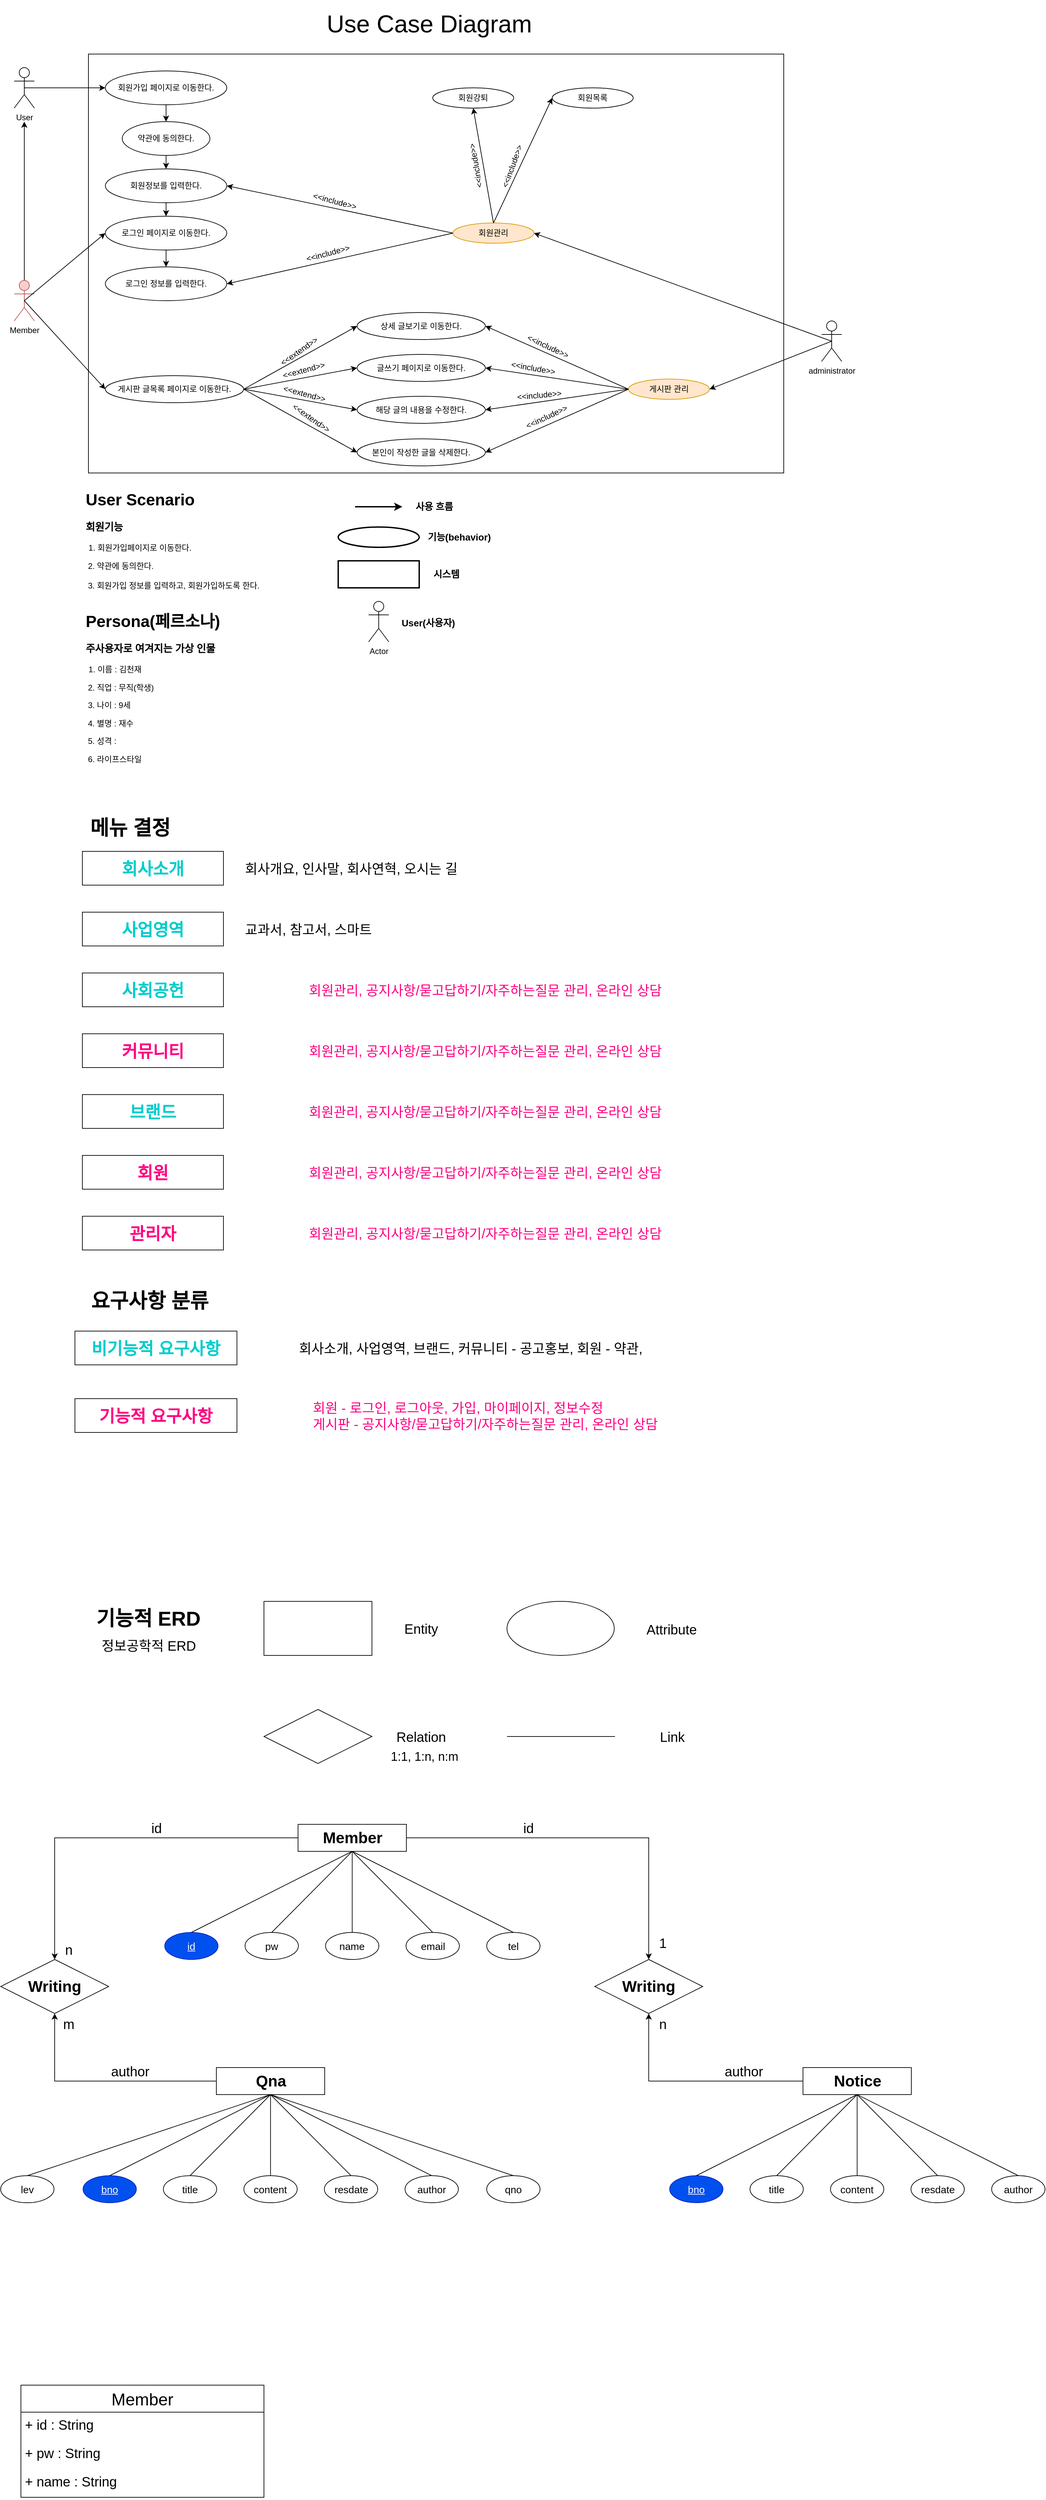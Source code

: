 <mxfile version="21.6.2" type="device">
  <diagram id="C5RBs43oDa-KdzZeNtuy" name="Page-1">
    <mxGraphModel dx="1509" dy="789" grid="1" gridSize="10" guides="1" tooltips="1" connect="1" arrows="1" fold="1" page="1" pageScale="1" pageWidth="827" pageHeight="1169" math="0" shadow="0">
      <root>
        <mxCell id="WIyWlLk6GJQsqaUBKTNV-0" />
        <mxCell id="WIyWlLk6GJQsqaUBKTNV-1" parent="WIyWlLk6GJQsqaUBKTNV-0" />
        <mxCell id="IqPtZOmMmyYl0sdSXfH3-6" value="" style="rounded=0;whiteSpace=wrap;html=1;" vertex="1" parent="WIyWlLk6GJQsqaUBKTNV-1">
          <mxGeometry x="140" y="110" width="1030" height="620" as="geometry" />
        </mxCell>
        <mxCell id="IqPtZOmMmyYl0sdSXfH3-15" style="edgeStyle=orthogonalEdgeStyle;rounded=0;orthogonalLoop=1;jettySize=auto;html=1;exitX=0.5;exitY=0.5;exitDx=0;exitDy=0;exitPerimeter=0;entryX=0;entryY=0.5;entryDx=0;entryDy=0;" edge="1" parent="WIyWlLk6GJQsqaUBKTNV-1" source="IqPtZOmMmyYl0sdSXfH3-3" target="IqPtZOmMmyYl0sdSXfH3-9">
          <mxGeometry relative="1" as="geometry" />
        </mxCell>
        <mxCell id="IqPtZOmMmyYl0sdSXfH3-3" value="User" style="shape=umlActor;verticalLabelPosition=bottom;verticalAlign=top;html=1;outlineConnect=0;" vertex="1" parent="WIyWlLk6GJQsqaUBKTNV-1">
          <mxGeometry x="30" y="130" width="30" height="60" as="geometry" />
        </mxCell>
        <mxCell id="IqPtZOmMmyYl0sdSXfH3-20" style="edgeStyle=orthogonalEdgeStyle;rounded=0;orthogonalLoop=1;jettySize=auto;html=1;exitX=0.5;exitY=1;exitDx=0;exitDy=0;entryX=0.5;entryY=0;entryDx=0;entryDy=0;" edge="1" parent="WIyWlLk6GJQsqaUBKTNV-1" source="IqPtZOmMmyYl0sdSXfH3-8" target="IqPtZOmMmyYl0sdSXfH3-19">
          <mxGeometry relative="1" as="geometry" />
        </mxCell>
        <mxCell id="IqPtZOmMmyYl0sdSXfH3-8" value="회원정보를 입력한다." style="ellipse;whiteSpace=wrap;html=1;" vertex="1" parent="WIyWlLk6GJQsqaUBKTNV-1">
          <mxGeometry x="165" y="280" width="180" height="50" as="geometry" />
        </mxCell>
        <mxCell id="IqPtZOmMmyYl0sdSXfH3-17" style="edgeStyle=orthogonalEdgeStyle;rounded=0;orthogonalLoop=1;jettySize=auto;html=1;exitX=0.5;exitY=1;exitDx=0;exitDy=0;" edge="1" parent="WIyWlLk6GJQsqaUBKTNV-1" source="IqPtZOmMmyYl0sdSXfH3-9" target="IqPtZOmMmyYl0sdSXfH3-10">
          <mxGeometry relative="1" as="geometry" />
        </mxCell>
        <mxCell id="IqPtZOmMmyYl0sdSXfH3-9" value="회원가입 페이지로 이동한다." style="ellipse;whiteSpace=wrap;html=1;" vertex="1" parent="WIyWlLk6GJQsqaUBKTNV-1">
          <mxGeometry x="165" y="135" width="180" height="50" as="geometry" />
        </mxCell>
        <mxCell id="IqPtZOmMmyYl0sdSXfH3-18" style="edgeStyle=orthogonalEdgeStyle;rounded=0;orthogonalLoop=1;jettySize=auto;html=1;exitX=0.5;exitY=1;exitDx=0;exitDy=0;entryX=0.5;entryY=0;entryDx=0;entryDy=0;" edge="1" parent="WIyWlLk6GJQsqaUBKTNV-1" source="IqPtZOmMmyYl0sdSXfH3-10" target="IqPtZOmMmyYl0sdSXfH3-8">
          <mxGeometry relative="1" as="geometry" />
        </mxCell>
        <mxCell id="IqPtZOmMmyYl0sdSXfH3-10" value="약관에 동의한다." style="ellipse;whiteSpace=wrap;html=1;" vertex="1" parent="WIyWlLk6GJQsqaUBKTNV-1">
          <mxGeometry x="190" y="210" width="130" height="50" as="geometry" />
        </mxCell>
        <mxCell id="IqPtZOmMmyYl0sdSXfH3-13" style="edgeStyle=orthogonalEdgeStyle;rounded=0;orthogonalLoop=1;jettySize=auto;html=1;exitX=0.5;exitY=0;exitDx=0;exitDy=0;exitPerimeter=0;" edge="1" parent="WIyWlLk6GJQsqaUBKTNV-1" source="IqPtZOmMmyYl0sdSXfH3-11">
          <mxGeometry relative="1" as="geometry">
            <mxPoint x="45" y="210" as="targetPoint" />
          </mxGeometry>
        </mxCell>
        <mxCell id="IqPtZOmMmyYl0sdSXfH3-11" value="Member" style="shape=umlActor;verticalLabelPosition=bottom;verticalAlign=top;html=1;outlineConnect=0;fillColor=#f8cecc;strokeColor=#b85450;" vertex="1" parent="WIyWlLk6GJQsqaUBKTNV-1">
          <mxGeometry x="30" y="445" width="30" height="60" as="geometry" />
        </mxCell>
        <mxCell id="IqPtZOmMmyYl0sdSXfH3-28" style="edgeStyle=orthogonalEdgeStyle;rounded=0;orthogonalLoop=1;jettySize=auto;html=1;exitX=0.5;exitY=1;exitDx=0;exitDy=0;entryX=0.5;entryY=0;entryDx=0;entryDy=0;" edge="1" parent="WIyWlLk6GJQsqaUBKTNV-1" source="IqPtZOmMmyYl0sdSXfH3-19" target="IqPtZOmMmyYl0sdSXfH3-24">
          <mxGeometry relative="1" as="geometry" />
        </mxCell>
        <mxCell id="IqPtZOmMmyYl0sdSXfH3-19" value="로그인 페이지로 이동한다." style="ellipse;whiteSpace=wrap;html=1;" vertex="1" parent="WIyWlLk6GJQsqaUBKTNV-1">
          <mxGeometry x="165" y="350" width="180" height="50" as="geometry" />
        </mxCell>
        <mxCell id="IqPtZOmMmyYl0sdSXfH3-23" value="" style="endArrow=classic;html=1;rounded=0;exitX=0.5;exitY=0.5;exitDx=0;exitDy=0;exitPerimeter=0;entryX=0;entryY=0.5;entryDx=0;entryDy=0;" edge="1" parent="WIyWlLk6GJQsqaUBKTNV-1" source="IqPtZOmMmyYl0sdSXfH3-11" target="IqPtZOmMmyYl0sdSXfH3-19">
          <mxGeometry width="50" height="50" relative="1" as="geometry">
            <mxPoint x="530" y="450" as="sourcePoint" />
            <mxPoint x="580" y="400" as="targetPoint" />
          </mxGeometry>
        </mxCell>
        <mxCell id="IqPtZOmMmyYl0sdSXfH3-24" value="로그인 정보를 입력한다." style="ellipse;whiteSpace=wrap;html=1;" vertex="1" parent="WIyWlLk6GJQsqaUBKTNV-1">
          <mxGeometry x="165" y="425" width="180" height="50" as="geometry" />
        </mxCell>
        <mxCell id="IqPtZOmMmyYl0sdSXfH3-26" value="&lt;font style=&quot;font-size: 36px;&quot;&gt;Use Case Diagram&lt;/font&gt;" style="text;html=1;strokeColor=none;fillColor=none;align=center;verticalAlign=middle;whiteSpace=wrap;rounded=0;" vertex="1" parent="WIyWlLk6GJQsqaUBKTNV-1">
          <mxGeometry x="415" y="30" width="460" height="70" as="geometry" />
        </mxCell>
        <mxCell id="IqPtZOmMmyYl0sdSXfH3-27" value="게시판 글목록 페이지로 이동한다." style="ellipse;whiteSpace=wrap;html=1;" vertex="1" parent="WIyWlLk6GJQsqaUBKTNV-1">
          <mxGeometry x="165" y="586" width="205" height="40" as="geometry" />
        </mxCell>
        <mxCell id="IqPtZOmMmyYl0sdSXfH3-29" value="" style="endArrow=classic;html=1;rounded=0;entryX=0;entryY=0.5;entryDx=0;entryDy=0;exitX=0.5;exitY=0.5;exitDx=0;exitDy=0;exitPerimeter=0;" edge="1" parent="WIyWlLk6GJQsqaUBKTNV-1" source="IqPtZOmMmyYl0sdSXfH3-11" target="IqPtZOmMmyYl0sdSXfH3-27">
          <mxGeometry width="50" height="50" relative="1" as="geometry">
            <mxPoint x="530" y="410" as="sourcePoint" />
            <mxPoint x="580" y="360" as="targetPoint" />
          </mxGeometry>
        </mxCell>
        <mxCell id="IqPtZOmMmyYl0sdSXfH3-31" value="글쓰기 페이지로 이동한다." style="ellipse;whiteSpace=wrap;html=1;" vertex="1" parent="WIyWlLk6GJQsqaUBKTNV-1">
          <mxGeometry x="538" y="554.5" width="190" height="40" as="geometry" />
        </mxCell>
        <mxCell id="IqPtZOmMmyYl0sdSXfH3-32" value="상세 글보기로 이동한다." style="ellipse;whiteSpace=wrap;html=1;" vertex="1" parent="WIyWlLk6GJQsqaUBKTNV-1">
          <mxGeometry x="538" y="492.5" width="190" height="40" as="geometry" />
        </mxCell>
        <mxCell id="IqPtZOmMmyYl0sdSXfH3-33" value="해당 글의 내용을 수정한다." style="ellipse;whiteSpace=wrap;html=1;" vertex="1" parent="WIyWlLk6GJQsqaUBKTNV-1">
          <mxGeometry x="538" y="616.5" width="190" height="40" as="geometry" />
        </mxCell>
        <mxCell id="IqPtZOmMmyYl0sdSXfH3-34" value="본인이 작성한 글을 삭제한다." style="ellipse;whiteSpace=wrap;html=1;" vertex="1" parent="WIyWlLk6GJQsqaUBKTNV-1">
          <mxGeometry x="538" y="679.5" width="190" height="40" as="geometry" />
        </mxCell>
        <mxCell id="IqPtZOmMmyYl0sdSXfH3-36" value="" style="endArrow=classic;html=1;rounded=0;exitX=1;exitY=0.5;exitDx=0;exitDy=0;entryX=0;entryY=0.5;entryDx=0;entryDy=0;" edge="1" parent="WIyWlLk6GJQsqaUBKTNV-1" source="IqPtZOmMmyYl0sdSXfH3-27" target="IqPtZOmMmyYl0sdSXfH3-32">
          <mxGeometry width="50" height="50" relative="1" as="geometry">
            <mxPoint x="530" y="510" as="sourcePoint" />
            <mxPoint x="580" y="460" as="targetPoint" />
          </mxGeometry>
        </mxCell>
        <mxCell id="IqPtZOmMmyYl0sdSXfH3-37" value="" style="endArrow=classic;html=1;rounded=0;exitX=1;exitY=0.5;exitDx=0;exitDy=0;entryX=0;entryY=0.5;entryDx=0;entryDy=0;" edge="1" parent="WIyWlLk6GJQsqaUBKTNV-1" source="IqPtZOmMmyYl0sdSXfH3-27" target="IqPtZOmMmyYl0sdSXfH3-31">
          <mxGeometry width="50" height="50" relative="1" as="geometry">
            <mxPoint x="530" y="510" as="sourcePoint" />
            <mxPoint x="580" y="460" as="targetPoint" />
          </mxGeometry>
        </mxCell>
        <mxCell id="IqPtZOmMmyYl0sdSXfH3-38" value="" style="endArrow=classic;html=1;rounded=0;exitX=1;exitY=0.5;exitDx=0;exitDy=0;entryX=0;entryY=0.5;entryDx=0;entryDy=0;" edge="1" parent="WIyWlLk6GJQsqaUBKTNV-1" source="IqPtZOmMmyYl0sdSXfH3-27" target="IqPtZOmMmyYl0sdSXfH3-33">
          <mxGeometry width="50" height="50" relative="1" as="geometry">
            <mxPoint x="530" y="510" as="sourcePoint" />
            <mxPoint x="580" y="460" as="targetPoint" />
          </mxGeometry>
        </mxCell>
        <mxCell id="IqPtZOmMmyYl0sdSXfH3-39" value="" style="endArrow=classic;html=1;rounded=0;exitX=1;exitY=0.5;exitDx=0;exitDy=0;entryX=0;entryY=0.5;entryDx=0;entryDy=0;" edge="1" parent="WIyWlLk6GJQsqaUBKTNV-1" source="IqPtZOmMmyYl0sdSXfH3-27" target="IqPtZOmMmyYl0sdSXfH3-34">
          <mxGeometry width="50" height="50" relative="1" as="geometry">
            <mxPoint x="530" y="510" as="sourcePoint" />
            <mxPoint x="580" y="460" as="targetPoint" />
          </mxGeometry>
        </mxCell>
        <mxCell id="IqPtZOmMmyYl0sdSXfH3-40" value="&amp;lt;&amp;lt;extend&amp;gt;&amp;gt;" style="text;html=1;strokeColor=none;fillColor=none;align=center;verticalAlign=middle;whiteSpace=wrap;rounded=0;rotation=-35;" vertex="1" parent="WIyWlLk6GJQsqaUBKTNV-1">
          <mxGeometry x="407" y="534.5" width="90" height="30" as="geometry" />
        </mxCell>
        <mxCell id="IqPtZOmMmyYl0sdSXfH3-42" value="&amp;lt;&amp;lt;extend&amp;gt;&amp;gt;" style="text;html=1;strokeColor=none;fillColor=none;align=center;verticalAlign=middle;whiteSpace=wrap;rounded=0;rotation=-15;" vertex="1" parent="WIyWlLk6GJQsqaUBKTNV-1">
          <mxGeometry x="414" y="562.5" width="90" height="30" as="geometry" />
        </mxCell>
        <mxCell id="IqPtZOmMmyYl0sdSXfH3-43" value="&amp;lt;&amp;lt;extend&amp;gt;&amp;gt;" style="text;html=1;strokeColor=none;fillColor=none;align=center;verticalAlign=middle;whiteSpace=wrap;rounded=0;rotation=15;" vertex="1" parent="WIyWlLk6GJQsqaUBKTNV-1">
          <mxGeometry x="415" y="598" width="90" height="30" as="geometry" />
        </mxCell>
        <mxCell id="IqPtZOmMmyYl0sdSXfH3-44" value="&amp;lt;&amp;lt;extend&amp;gt;&amp;gt;" style="text;html=1;strokeColor=none;fillColor=none;align=center;verticalAlign=middle;whiteSpace=wrap;rounded=0;rotation=35;" vertex="1" parent="WIyWlLk6GJQsqaUBKTNV-1">
          <mxGeometry x="425" y="634" width="90" height="30" as="geometry" />
        </mxCell>
        <mxCell id="IqPtZOmMmyYl0sdSXfH3-45" value="회원강퇴" style="ellipse;whiteSpace=wrap;html=1;" vertex="1" parent="WIyWlLk6GJQsqaUBKTNV-1">
          <mxGeometry x="650" y="160" width="120" height="30" as="geometry" />
        </mxCell>
        <mxCell id="IqPtZOmMmyYl0sdSXfH3-46" value="회원관리" style="ellipse;whiteSpace=wrap;html=1;fillColor=#ffe6cc;strokeColor=#d79b00;" vertex="1" parent="WIyWlLk6GJQsqaUBKTNV-1">
          <mxGeometry x="680" y="360" width="120" height="30" as="geometry" />
        </mxCell>
        <mxCell id="IqPtZOmMmyYl0sdSXfH3-47" value="회원목록" style="ellipse;whiteSpace=wrap;html=1;" vertex="1" parent="WIyWlLk6GJQsqaUBKTNV-1">
          <mxGeometry x="827" y="160" width="120" height="30" as="geometry" />
        </mxCell>
        <mxCell id="IqPtZOmMmyYl0sdSXfH3-48" value="" style="endArrow=classic;html=1;rounded=0;entryX=1;entryY=0.5;entryDx=0;entryDy=0;exitX=0;exitY=0.5;exitDx=0;exitDy=0;" edge="1" parent="WIyWlLk6GJQsqaUBKTNV-1" source="IqPtZOmMmyYl0sdSXfH3-46" target="IqPtZOmMmyYl0sdSXfH3-24">
          <mxGeometry width="50" height="50" relative="1" as="geometry">
            <mxPoint x="530" y="510" as="sourcePoint" />
            <mxPoint x="580" y="460" as="targetPoint" />
          </mxGeometry>
        </mxCell>
        <mxCell id="IqPtZOmMmyYl0sdSXfH3-49" value="" style="endArrow=classic;html=1;rounded=0;exitX=0;exitY=0.5;exitDx=0;exitDy=0;entryX=1;entryY=0.5;entryDx=0;entryDy=0;" edge="1" parent="WIyWlLk6GJQsqaUBKTNV-1" source="IqPtZOmMmyYl0sdSXfH3-46" target="IqPtZOmMmyYl0sdSXfH3-8">
          <mxGeometry width="50" height="50" relative="1" as="geometry">
            <mxPoint x="530" y="510" as="sourcePoint" />
            <mxPoint x="580" y="460" as="targetPoint" />
          </mxGeometry>
        </mxCell>
        <mxCell id="IqPtZOmMmyYl0sdSXfH3-52" value="" style="endArrow=classic;html=1;rounded=0;entryX=0;entryY=0.5;entryDx=0;entryDy=0;exitX=0.5;exitY=0;exitDx=0;exitDy=0;" edge="1" parent="WIyWlLk6GJQsqaUBKTNV-1" source="IqPtZOmMmyYl0sdSXfH3-46" target="IqPtZOmMmyYl0sdSXfH3-47">
          <mxGeometry width="50" height="50" relative="1" as="geometry">
            <mxPoint x="530" y="510" as="sourcePoint" />
            <mxPoint x="580" y="460" as="targetPoint" />
          </mxGeometry>
        </mxCell>
        <mxCell id="IqPtZOmMmyYl0sdSXfH3-53" value="administrator" style="shape=umlActor;verticalLabelPosition=bottom;verticalAlign=top;html=1;outlineConnect=0;" vertex="1" parent="WIyWlLk6GJQsqaUBKTNV-1">
          <mxGeometry x="1226" y="505" width="30" height="60" as="geometry" />
        </mxCell>
        <mxCell id="IqPtZOmMmyYl0sdSXfH3-56" value="게시판 관리" style="ellipse;whiteSpace=wrap;html=1;fillColor=#ffe6cc;strokeColor=#d79b00;" vertex="1" parent="WIyWlLk6GJQsqaUBKTNV-1">
          <mxGeometry x="940" y="591" width="120" height="30" as="geometry" />
        </mxCell>
        <mxCell id="IqPtZOmMmyYl0sdSXfH3-57" value="" style="endArrow=classic;html=1;rounded=0;entryX=1;entryY=0.5;entryDx=0;entryDy=0;exitX=0;exitY=0.5;exitDx=0;exitDy=0;" edge="1" parent="WIyWlLk6GJQsqaUBKTNV-1" source="IqPtZOmMmyYl0sdSXfH3-56" target="IqPtZOmMmyYl0sdSXfH3-32">
          <mxGeometry width="50" height="50" relative="1" as="geometry">
            <mxPoint x="530" y="510" as="sourcePoint" />
            <mxPoint x="580" y="460" as="targetPoint" />
          </mxGeometry>
        </mxCell>
        <mxCell id="IqPtZOmMmyYl0sdSXfH3-58" value="" style="endArrow=classic;html=1;rounded=0;entryX=1;entryY=0.5;entryDx=0;entryDy=0;exitX=0;exitY=0.5;exitDx=0;exitDy=0;" edge="1" parent="WIyWlLk6GJQsqaUBKTNV-1" source="IqPtZOmMmyYl0sdSXfH3-56" target="IqPtZOmMmyYl0sdSXfH3-31">
          <mxGeometry width="50" height="50" relative="1" as="geometry">
            <mxPoint x="940" y="610" as="sourcePoint" />
            <mxPoint x="580" y="460" as="targetPoint" />
          </mxGeometry>
        </mxCell>
        <mxCell id="IqPtZOmMmyYl0sdSXfH3-59" value="" style="endArrow=classic;html=1;rounded=0;entryX=1;entryY=0.5;entryDx=0;entryDy=0;exitX=0;exitY=0.5;exitDx=0;exitDy=0;" edge="1" parent="WIyWlLk6GJQsqaUBKTNV-1" source="IqPtZOmMmyYl0sdSXfH3-56" target="IqPtZOmMmyYl0sdSXfH3-33">
          <mxGeometry width="50" height="50" relative="1" as="geometry">
            <mxPoint x="530" y="510" as="sourcePoint" />
            <mxPoint x="580" y="460" as="targetPoint" />
          </mxGeometry>
        </mxCell>
        <mxCell id="IqPtZOmMmyYl0sdSXfH3-60" value="" style="endArrow=classic;html=1;rounded=0;entryX=1;entryY=0.5;entryDx=0;entryDy=0;exitX=0;exitY=0.5;exitDx=0;exitDy=0;" edge="1" parent="WIyWlLk6GJQsqaUBKTNV-1" source="IqPtZOmMmyYl0sdSXfH3-56" target="IqPtZOmMmyYl0sdSXfH3-34">
          <mxGeometry width="50" height="50" relative="1" as="geometry">
            <mxPoint x="530" y="510" as="sourcePoint" />
            <mxPoint x="580" y="460" as="targetPoint" />
          </mxGeometry>
        </mxCell>
        <mxCell id="IqPtZOmMmyYl0sdSXfH3-61" value="&amp;lt;&amp;lt;include&amp;gt;&amp;gt;" style="text;html=1;strokeColor=none;fillColor=none;align=center;verticalAlign=middle;whiteSpace=wrap;rounded=0;rotation=25;" vertex="1" parent="WIyWlLk6GJQsqaUBKTNV-1">
          <mxGeometry x="776" y="527.5" width="90" height="30" as="geometry" />
        </mxCell>
        <mxCell id="IqPtZOmMmyYl0sdSXfH3-62" value="&amp;lt;&amp;lt;include&amp;gt;&amp;gt;" style="text;html=1;strokeColor=none;fillColor=none;align=center;verticalAlign=middle;whiteSpace=wrap;rounded=0;rotation=10;" vertex="1" parent="WIyWlLk6GJQsqaUBKTNV-1">
          <mxGeometry x="754" y="560" width="90" height="30" as="geometry" />
        </mxCell>
        <mxCell id="IqPtZOmMmyYl0sdSXfH3-64" value="&amp;lt;&amp;lt;include&amp;gt;&amp;gt;" style="text;html=1;strokeColor=none;fillColor=none;align=center;verticalAlign=middle;whiteSpace=wrap;rounded=0;rotation=-5;" vertex="1" parent="WIyWlLk6GJQsqaUBKTNV-1">
          <mxGeometry x="763" y="600" width="90" height="30" as="geometry" />
        </mxCell>
        <mxCell id="IqPtZOmMmyYl0sdSXfH3-65" value="&amp;lt;&amp;lt;include&amp;gt;&amp;gt;" style="text;html=1;strokeColor=none;fillColor=none;align=center;verticalAlign=middle;whiteSpace=wrap;rounded=0;rotation=-25;" vertex="1" parent="WIyWlLk6GJQsqaUBKTNV-1">
          <mxGeometry x="774" y="632" width="90" height="30" as="geometry" />
        </mxCell>
        <mxCell id="IqPtZOmMmyYl0sdSXfH3-66" value="&amp;lt;&amp;lt;include&amp;gt;&amp;gt;" style="text;html=1;strokeColor=none;fillColor=none;align=center;verticalAlign=middle;whiteSpace=wrap;rounded=0;rotation=15;" vertex="1" parent="WIyWlLk6GJQsqaUBKTNV-1">
          <mxGeometry x="460" y="313" width="90" height="30" as="geometry" />
        </mxCell>
        <mxCell id="IqPtZOmMmyYl0sdSXfH3-69" value="&amp;lt;&amp;lt;include&amp;gt;&amp;gt;" style="text;html=1;strokeColor=none;fillColor=none;align=center;verticalAlign=middle;whiteSpace=wrap;rounded=0;rotation=-15;" vertex="1" parent="WIyWlLk6GJQsqaUBKTNV-1">
          <mxGeometry x="450" y="390" width="90" height="30" as="geometry" />
        </mxCell>
        <mxCell id="IqPtZOmMmyYl0sdSXfH3-70" value="" style="endArrow=classic;html=1;rounded=0;entryX=1;entryY=0.5;entryDx=0;entryDy=0;exitX=0.5;exitY=0.5;exitDx=0;exitDy=0;exitPerimeter=0;" edge="1" parent="WIyWlLk6GJQsqaUBKTNV-1" source="IqPtZOmMmyYl0sdSXfH3-53" target="IqPtZOmMmyYl0sdSXfH3-46">
          <mxGeometry width="50" height="50" relative="1" as="geometry">
            <mxPoint x="530" y="510" as="sourcePoint" />
            <mxPoint x="580" y="460" as="targetPoint" />
          </mxGeometry>
        </mxCell>
        <mxCell id="IqPtZOmMmyYl0sdSXfH3-71" value="" style="endArrow=classic;html=1;rounded=0;entryX=1;entryY=0.5;entryDx=0;entryDy=0;exitX=0.5;exitY=0.5;exitDx=0;exitDy=0;exitPerimeter=0;" edge="1" parent="WIyWlLk6GJQsqaUBKTNV-1" source="IqPtZOmMmyYl0sdSXfH3-53" target="IqPtZOmMmyYl0sdSXfH3-56">
          <mxGeometry width="50" height="50" relative="1" as="geometry">
            <mxPoint x="530" y="510" as="sourcePoint" />
            <mxPoint x="580" y="460" as="targetPoint" />
          </mxGeometry>
        </mxCell>
        <mxCell id="IqPtZOmMmyYl0sdSXfH3-72" value="&amp;lt;&amp;lt;include&amp;gt;&amp;gt;" style="text;html=1;strokeColor=none;fillColor=none;align=center;verticalAlign=middle;whiteSpace=wrap;rounded=0;rotation=-100;" vertex="1" parent="WIyWlLk6GJQsqaUBKTNV-1">
          <mxGeometry x="669" y="260" width="90" height="30" as="geometry" />
        </mxCell>
        <mxCell id="IqPtZOmMmyYl0sdSXfH3-73" value="" style="endArrow=classic;html=1;rounded=0;entryX=0.5;entryY=1;entryDx=0;entryDy=0;exitX=0.5;exitY=0;exitDx=0;exitDy=0;" edge="1" parent="WIyWlLk6GJQsqaUBKTNV-1" source="IqPtZOmMmyYl0sdSXfH3-46" target="IqPtZOmMmyYl0sdSXfH3-45">
          <mxGeometry width="50" height="50" relative="1" as="geometry">
            <mxPoint x="530" y="510" as="sourcePoint" />
            <mxPoint x="580" y="460" as="targetPoint" />
          </mxGeometry>
        </mxCell>
        <mxCell id="IqPtZOmMmyYl0sdSXfH3-74" value="&amp;lt;&amp;lt;include&amp;gt;&amp;gt;" style="text;html=1;strokeColor=none;fillColor=none;align=center;verticalAlign=middle;whiteSpace=wrap;rounded=0;rotation=-70;" vertex="1" parent="WIyWlLk6GJQsqaUBKTNV-1">
          <mxGeometry x="723" y="261" width="90" height="30" as="geometry" />
        </mxCell>
        <mxCell id="IqPtZOmMmyYl0sdSXfH3-75" value="&lt;h1&gt;User Scenario&lt;/h1&gt;&lt;p&gt;&lt;font style=&quot;font-size: 15px;&quot;&gt;&lt;b&gt;회원기능&lt;/b&gt;&lt;/font&gt;&lt;/p&gt;&lt;p style=&quot;&quot;&gt;&lt;span style=&quot;font-size: 15px;&quot;&gt;&amp;nbsp;&lt;/span&gt;&lt;font style=&quot;font-size: 12px;&quot;&gt;1. 회원가입페이지로 이동한다.&lt;/font&gt;&lt;/p&gt;&lt;p style=&quot;&quot;&gt;&lt;font style=&quot;font-size: 12px;&quot;&gt;&amp;nbsp;2. 약관에 동의한다.&lt;/font&gt;&lt;/p&gt;&lt;p style=&quot;&quot;&gt;&lt;font style=&quot;font-size: 12px;&quot;&gt;&amp;nbsp;3. 회원가입 정보를 입력하고, 회원가입하도록 한다.&lt;/font&gt;&lt;span style=&quot;font-size: 15px;&quot;&gt;&amp;nbsp;&lt;/span&gt;&lt;/p&gt;" style="text;html=1;strokeColor=none;fillColor=none;spacing=5;spacingTop=-20;whiteSpace=wrap;overflow=hidden;rounded=0;" vertex="1" parent="WIyWlLk6GJQsqaUBKTNV-1">
          <mxGeometry x="131" y="750" width="370" height="170" as="geometry" />
        </mxCell>
        <mxCell id="IqPtZOmMmyYl0sdSXfH3-77" value="" style="endArrow=classic;html=1;rounded=0;strokeWidth=2;" edge="1" parent="WIyWlLk6GJQsqaUBKTNV-1" target="IqPtZOmMmyYl0sdSXfH3-78">
          <mxGeometry width="50" height="50" relative="1" as="geometry">
            <mxPoint x="535" y="780" as="sourcePoint" />
            <mxPoint x="635" y="780" as="targetPoint" />
          </mxGeometry>
        </mxCell>
        <mxCell id="IqPtZOmMmyYl0sdSXfH3-78" value="&lt;font style=&quot;font-size: 14px;&quot;&gt;&lt;b&gt;사용 흐름&lt;/b&gt;&lt;/font&gt;" style="text;html=1;strokeColor=none;fillColor=none;align=center;verticalAlign=middle;whiteSpace=wrap;rounded=0;" vertex="1" parent="WIyWlLk6GJQsqaUBKTNV-1">
          <mxGeometry x="605" y="765" width="95" height="30" as="geometry" />
        </mxCell>
        <mxCell id="IqPtZOmMmyYl0sdSXfH3-79" value="" style="ellipse;whiteSpace=wrap;html=1;strokeWidth=2;" vertex="1" parent="WIyWlLk6GJQsqaUBKTNV-1">
          <mxGeometry x="510" y="810" width="120" height="30" as="geometry" />
        </mxCell>
        <mxCell id="IqPtZOmMmyYl0sdSXfH3-80" value="&lt;span style=&quot;font-size: 14px;&quot;&gt;&lt;b&gt;기능(behavior)&lt;/b&gt;&lt;/span&gt;" style="text;html=1;strokeColor=none;fillColor=none;align=center;verticalAlign=middle;whiteSpace=wrap;rounded=0;" vertex="1" parent="WIyWlLk6GJQsqaUBKTNV-1">
          <mxGeometry x="619" y="810" width="141" height="30" as="geometry" />
        </mxCell>
        <mxCell id="IqPtZOmMmyYl0sdSXfH3-82" value="" style="rounded=0;whiteSpace=wrap;html=1;strokeWidth=2;" vertex="1" parent="WIyWlLk6GJQsqaUBKTNV-1">
          <mxGeometry x="510" y="860" width="120" height="40" as="geometry" />
        </mxCell>
        <mxCell id="IqPtZOmMmyYl0sdSXfH3-83" value="&lt;span style=&quot;font-size: 14px;&quot;&gt;&lt;b&gt;시스템&lt;/b&gt;&lt;/span&gt;" style="text;html=1;strokeColor=none;fillColor=none;align=center;verticalAlign=middle;whiteSpace=wrap;rounded=0;" vertex="1" parent="WIyWlLk6GJQsqaUBKTNV-1">
          <mxGeometry x="639.5" y="865" width="60.5" height="30" as="geometry" />
        </mxCell>
        <mxCell id="IqPtZOmMmyYl0sdSXfH3-84" value="Actor" style="shape=umlActor;verticalLabelPosition=bottom;verticalAlign=top;html=1;outlineConnect=0;" vertex="1" parent="WIyWlLk6GJQsqaUBKTNV-1">
          <mxGeometry x="555" y="920" width="30" height="60" as="geometry" />
        </mxCell>
        <mxCell id="IqPtZOmMmyYl0sdSXfH3-85" value="&lt;span style=&quot;font-size: 14px;&quot;&gt;&lt;b&gt;User(사용자)&lt;/b&gt;&lt;/span&gt;" style="text;html=1;strokeColor=none;fillColor=none;align=center;verticalAlign=middle;whiteSpace=wrap;rounded=0;" vertex="1" parent="WIyWlLk6GJQsqaUBKTNV-1">
          <mxGeometry x="588.5" y="937" width="108.5" height="30" as="geometry" />
        </mxCell>
        <mxCell id="IqPtZOmMmyYl0sdSXfH3-86" value="&lt;h1&gt;Persona(페르소나)&lt;/h1&gt;&lt;p&gt;&lt;font style=&quot;font-size: 15px;&quot;&gt;&lt;b&gt;주사용자로 여겨지는 가상 인물&lt;/b&gt;&lt;/font&gt;&lt;/p&gt;&lt;p style=&quot;&quot;&gt;&lt;span style=&quot;font-size: 15px;&quot;&gt;&amp;nbsp;&lt;/span&gt;&lt;font style=&quot;font-size: 12px;&quot;&gt;1. 이름 : 김천재&lt;/font&gt;&lt;/p&gt;&lt;p style=&quot;&quot;&gt;&lt;font style=&quot;font-size: 12px;&quot;&gt;&amp;nbsp;2. 직업 : 무직(학생)&lt;/font&gt;&lt;/p&gt;&lt;p style=&quot;&quot;&gt;&lt;font style=&quot;font-size: 12px;&quot;&gt;&lt;font style=&quot;font-size: 12px;&quot;&gt;&amp;nbsp;&lt;/font&gt;&lt;font style=&quot;font-size: 12px;&quot;&gt;&lt;font style=&quot;font-size: 12px;&quot;&gt;3. 나이 : 9세&lt;/font&gt;&amp;nbsp;&lt;/font&gt;&lt;/font&gt;&lt;/p&gt;&lt;p style=&quot;&quot;&gt;&lt;font style=&quot;font-size: 12px;&quot;&gt;&amp;nbsp;4. 별명 : 재수&lt;/font&gt;&lt;/p&gt;&lt;p style=&quot;&quot;&gt;&lt;font style=&quot;font-size: 12px;&quot;&gt;&amp;nbsp;5. 성격 :&amp;nbsp;&lt;/font&gt;&lt;/p&gt;&lt;p style=&quot;&quot;&gt;&amp;nbsp;6. 라이프스타일&lt;/p&gt;" style="text;html=1;strokeColor=none;fillColor=none;spacing=5;spacingTop=-20;whiteSpace=wrap;overflow=hidden;rounded=0;" vertex="1" parent="WIyWlLk6GJQsqaUBKTNV-1">
          <mxGeometry x="131" y="930" width="370" height="260" as="geometry" />
        </mxCell>
        <mxCell id="IqPtZOmMmyYl0sdSXfH3-91" value="&lt;b style=&quot;&quot;&gt;&lt;font style=&quot;font-size: 30px;&quot;&gt;메뉴 결정&lt;/font&gt;&lt;/b&gt;" style="text;html=1;strokeColor=none;fillColor=none;align=center;verticalAlign=middle;whiteSpace=wrap;rounded=0;" vertex="1" parent="WIyWlLk6GJQsqaUBKTNV-1">
          <mxGeometry x="122" y="1230" width="160" height="50" as="geometry" />
        </mxCell>
        <mxCell id="IqPtZOmMmyYl0sdSXfH3-92" value="&lt;font style=&quot;font-size: 25px;&quot; color=&quot;#00cccc&quot;&gt;&lt;b&gt;회사소개&lt;/b&gt;&lt;/font&gt;" style="rounded=0;whiteSpace=wrap;html=1;" vertex="1" parent="WIyWlLk6GJQsqaUBKTNV-1">
          <mxGeometry x="131" y="1290" width="209" height="50" as="geometry" />
        </mxCell>
        <mxCell id="IqPtZOmMmyYl0sdSXfH3-94" value="&lt;font color=&quot;#00cccc&quot;&gt;&lt;span style=&quot;font-size: 25px;&quot;&gt;&lt;b&gt;사업영역&lt;/b&gt;&lt;/span&gt;&lt;/font&gt;" style="rounded=0;whiteSpace=wrap;html=1;" vertex="1" parent="WIyWlLk6GJQsqaUBKTNV-1">
          <mxGeometry x="131" y="1380" width="209" height="50" as="geometry" />
        </mxCell>
        <mxCell id="IqPtZOmMmyYl0sdSXfH3-95" value="&lt;font color=&quot;#00cccc&quot;&gt;&lt;span style=&quot;font-size: 25px;&quot;&gt;&lt;b&gt;사회공헌&lt;/b&gt;&lt;/span&gt;&lt;/font&gt;" style="rounded=0;whiteSpace=wrap;html=1;" vertex="1" parent="WIyWlLk6GJQsqaUBKTNV-1">
          <mxGeometry x="131" y="1470" width="209" height="50" as="geometry" />
        </mxCell>
        <mxCell id="IqPtZOmMmyYl0sdSXfH3-96" value="&lt;span style=&quot;font-size: 25px;&quot;&gt;&lt;b style=&quot;&quot;&gt;&lt;font color=&quot;#ff0080&quot;&gt;커뮤니티&lt;/font&gt;&lt;/b&gt;&lt;/span&gt;" style="rounded=0;whiteSpace=wrap;html=1;" vertex="1" parent="WIyWlLk6GJQsqaUBKTNV-1">
          <mxGeometry x="131" y="1560" width="209" height="50" as="geometry" />
        </mxCell>
        <mxCell id="IqPtZOmMmyYl0sdSXfH3-97" value="&lt;font color=&quot;#00cccc&quot;&gt;&lt;span style=&quot;font-size: 25px;&quot;&gt;&lt;b&gt;브랜드&lt;/b&gt;&lt;/span&gt;&lt;/font&gt;" style="rounded=0;whiteSpace=wrap;html=1;" vertex="1" parent="WIyWlLk6GJQsqaUBKTNV-1">
          <mxGeometry x="131" y="1650" width="209" height="50" as="geometry" />
        </mxCell>
        <mxCell id="IqPtZOmMmyYl0sdSXfH3-99" value="&lt;span style=&quot;font-size: 25px;&quot;&gt;&lt;b style=&quot;&quot;&gt;&lt;font color=&quot;#ff0080&quot;&gt;회원&lt;/font&gt;&lt;/b&gt;&lt;/span&gt;" style="rounded=0;whiteSpace=wrap;html=1;" vertex="1" parent="WIyWlLk6GJQsqaUBKTNV-1">
          <mxGeometry x="131" y="1740" width="209" height="50" as="geometry" />
        </mxCell>
        <mxCell id="IqPtZOmMmyYl0sdSXfH3-100" value="&lt;font color=&quot;#ff0080&quot;&gt;&lt;span style=&quot;font-size: 25px;&quot;&gt;&lt;b&gt;관리자&lt;/b&gt;&lt;/span&gt;&lt;/font&gt;" style="rounded=0;whiteSpace=wrap;html=1;" vertex="1" parent="WIyWlLk6GJQsqaUBKTNV-1">
          <mxGeometry x="131" y="1830" width="209" height="50" as="geometry" />
        </mxCell>
        <mxCell id="IqPtZOmMmyYl0sdSXfH3-101" value="&lt;font style=&quot;font-size: 20px;&quot;&gt;회사개요, 인사말, 회사연혁, 오시는 길&lt;/font&gt;" style="text;html=1;strokeColor=none;fillColor=none;align=left;verticalAlign=middle;whiteSpace=wrap;rounded=0;" vertex="1" parent="WIyWlLk6GJQsqaUBKTNV-1">
          <mxGeometry x="370" y="1290" width="716" height="50" as="geometry" />
        </mxCell>
        <mxCell id="IqPtZOmMmyYl0sdSXfH3-102" value="&lt;font color=&quot;#ff0080&quot; style=&quot;font-size: 20px;&quot;&gt;회원관리, 공지사항/묻고답하기/자주하는질문 관리, 온라인 상담&lt;/font&gt;" style="text;html=1;strokeColor=none;fillColor=none;align=center;verticalAlign=middle;whiteSpace=wrap;rounded=0;" vertex="1" parent="WIyWlLk6GJQsqaUBKTNV-1">
          <mxGeometry x="370" y="1830" width="716" height="50" as="geometry" />
        </mxCell>
        <mxCell id="IqPtZOmMmyYl0sdSXfH3-103" value="&lt;font style=&quot;font-size: 20px;&quot;&gt;교과서, 참고서, 스마트&lt;/font&gt;" style="text;html=1;strokeColor=none;fillColor=none;align=left;verticalAlign=middle;whiteSpace=wrap;rounded=0;" vertex="1" parent="WIyWlLk6GJQsqaUBKTNV-1">
          <mxGeometry x="370" y="1380" width="716" height="50" as="geometry" />
        </mxCell>
        <mxCell id="IqPtZOmMmyYl0sdSXfH3-104" value="&lt;font color=&quot;#ff0080&quot; style=&quot;font-size: 20px;&quot;&gt;회원관리, 공지사항/묻고답하기/자주하는질문 관리, 온라인 상담&lt;/font&gt;" style="text;html=1;strokeColor=none;fillColor=none;align=center;verticalAlign=middle;whiteSpace=wrap;rounded=0;" vertex="1" parent="WIyWlLk6GJQsqaUBKTNV-1">
          <mxGeometry x="370" y="1470" width="716" height="50" as="geometry" />
        </mxCell>
        <mxCell id="IqPtZOmMmyYl0sdSXfH3-105" value="&lt;font color=&quot;#ff0080&quot; style=&quot;font-size: 20px;&quot;&gt;회원관리, 공지사항/묻고답하기/자주하는질문 관리, 온라인 상담&lt;/font&gt;" style="text;html=1;strokeColor=none;fillColor=none;align=center;verticalAlign=middle;whiteSpace=wrap;rounded=0;" vertex="1" parent="WIyWlLk6GJQsqaUBKTNV-1">
          <mxGeometry x="370" y="1560" width="716" height="50" as="geometry" />
        </mxCell>
        <mxCell id="IqPtZOmMmyYl0sdSXfH3-106" value="&lt;font color=&quot;#ff0080&quot; style=&quot;font-size: 20px;&quot;&gt;회원관리, 공지사항/묻고답하기/자주하는질문 관리, 온라인 상담&lt;/font&gt;" style="text;html=1;strokeColor=none;fillColor=none;align=center;verticalAlign=middle;whiteSpace=wrap;rounded=0;" vertex="1" parent="WIyWlLk6GJQsqaUBKTNV-1">
          <mxGeometry x="370" y="1650" width="716" height="50" as="geometry" />
        </mxCell>
        <mxCell id="IqPtZOmMmyYl0sdSXfH3-107" value="&lt;font color=&quot;#ff0080&quot; style=&quot;font-size: 20px;&quot;&gt;회원관리, 공지사항/묻고답하기/자주하는질문 관리, 온라인 상담&lt;/font&gt;" style="text;html=1;strokeColor=none;fillColor=none;align=center;verticalAlign=middle;whiteSpace=wrap;rounded=0;" vertex="1" parent="WIyWlLk6GJQsqaUBKTNV-1">
          <mxGeometry x="370" y="1740" width="716" height="50" as="geometry" />
        </mxCell>
        <mxCell id="IqPtZOmMmyYl0sdSXfH3-108" value="&lt;b style=&quot;&quot;&gt;&lt;font style=&quot;font-size: 30px;&quot;&gt;요구사항 분류&lt;/font&gt;&lt;/b&gt;" style="text;html=1;strokeColor=none;fillColor=none;align=center;verticalAlign=middle;whiteSpace=wrap;rounded=0;" vertex="1" parent="WIyWlLk6GJQsqaUBKTNV-1">
          <mxGeometry x="122" y="1930" width="218" height="50" as="geometry" />
        </mxCell>
        <mxCell id="IqPtZOmMmyYl0sdSXfH3-109" value="&lt;font style=&quot;font-size: 25px;&quot; color=&quot;#00cccc&quot;&gt;&lt;b&gt;비기능적 요구사항&lt;/b&gt;&lt;/font&gt;" style="rounded=0;whiteSpace=wrap;html=1;" vertex="1" parent="WIyWlLk6GJQsqaUBKTNV-1">
          <mxGeometry x="120" y="2000" width="240" height="50" as="geometry" />
        </mxCell>
        <mxCell id="IqPtZOmMmyYl0sdSXfH3-110" value="&lt;font color=&quot;#ff0080&quot;&gt;&lt;span style=&quot;font-size: 25px;&quot;&gt;&lt;b&gt;기능적 요구사항&lt;/b&gt;&lt;/span&gt;&lt;/font&gt;" style="rounded=0;whiteSpace=wrap;html=1;" vertex="1" parent="WIyWlLk6GJQsqaUBKTNV-1">
          <mxGeometry x="120" y="2100" width="240" height="50" as="geometry" />
        </mxCell>
        <mxCell id="IqPtZOmMmyYl0sdSXfH3-111" value="&lt;div style=&quot;text-align: left;&quot;&gt;&lt;span style=&quot;font-size: 20px; color: rgb(255, 0, 128); background-color: initial;&quot;&gt;회원 - 로그인, 로그아웃, 가입, 마이페이지, 정보수정&lt;/span&gt;&lt;/div&gt;&lt;font color=&quot;#ff0080&quot; style=&quot;font-size: 20px;&quot;&gt;&lt;div style=&quot;text-align: left;&quot;&gt;&lt;span style=&quot;background-color: initial;&quot;&gt;게시판 - 공지사항/묻고답하기/자주하는질문 관리, 온라인 상담&lt;/span&gt;&lt;/div&gt;&lt;/font&gt;" style="text;html=1;strokeColor=none;fillColor=none;align=center;verticalAlign=middle;whiteSpace=wrap;rounded=0;" vertex="1" parent="WIyWlLk6GJQsqaUBKTNV-1">
          <mxGeometry x="370" y="2100" width="716" height="50" as="geometry" />
        </mxCell>
        <mxCell id="IqPtZOmMmyYl0sdSXfH3-112" value="&lt;div style=&quot;&quot;&gt;&lt;span style=&quot;font-size: 20px;&quot;&gt;회사소개, 사업영역, 브랜드, 커뮤니티 - 공고홍보, 회원 - 약관,&amp;nbsp;&lt;/span&gt;&lt;/div&gt;" style="text;html=1;strokeColor=none;fillColor=none;align=left;verticalAlign=middle;whiteSpace=wrap;rounded=0;" vertex="1" parent="WIyWlLk6GJQsqaUBKTNV-1">
          <mxGeometry x="450" y="2000" width="636" height="50" as="geometry" />
        </mxCell>
        <mxCell id="IqPtZOmMmyYl0sdSXfH3-113" value="&lt;b style=&quot;&quot;&gt;&lt;font style=&quot;font-size: 30px;&quot;&gt;기능적 ERD&lt;/font&gt;&lt;/b&gt;" style="text;html=1;strokeColor=none;fillColor=none;align=center;verticalAlign=middle;whiteSpace=wrap;rounded=0;" vertex="1" parent="WIyWlLk6GJQsqaUBKTNV-1">
          <mxGeometry x="120" y="2400" width="218" height="50" as="geometry" />
        </mxCell>
        <mxCell id="IqPtZOmMmyYl0sdSXfH3-114" value="" style="rounded=0;whiteSpace=wrap;html=1;" vertex="1" parent="WIyWlLk6GJQsqaUBKTNV-1">
          <mxGeometry x="400" y="2400" width="160" height="80" as="geometry" />
        </mxCell>
        <mxCell id="IqPtZOmMmyYl0sdSXfH3-115" value="&lt;font style=&quot;font-size: 20px;&quot;&gt;Entity&lt;/font&gt;" style="text;html=1;strokeColor=none;fillColor=none;align=center;verticalAlign=middle;whiteSpace=wrap;rounded=0;" vertex="1" parent="WIyWlLk6GJQsqaUBKTNV-1">
          <mxGeometry x="578" y="2425" width="110" height="30" as="geometry" />
        </mxCell>
        <mxCell id="IqPtZOmMmyYl0sdSXfH3-116" value="" style="ellipse;whiteSpace=wrap;html=1;" vertex="1" parent="WIyWlLk6GJQsqaUBKTNV-1">
          <mxGeometry x="760" y="2400" width="159" height="80" as="geometry" />
        </mxCell>
        <mxCell id="IqPtZOmMmyYl0sdSXfH3-117" value="&lt;font style=&quot;font-size: 20px;&quot;&gt;Attribute&lt;/font&gt;" style="text;html=1;strokeColor=none;fillColor=none;align=center;verticalAlign=middle;whiteSpace=wrap;rounded=0;" vertex="1" parent="WIyWlLk6GJQsqaUBKTNV-1">
          <mxGeometry x="949" y="2426" width="110" height="30" as="geometry" />
        </mxCell>
        <mxCell id="IqPtZOmMmyYl0sdSXfH3-118" value="" style="rhombus;whiteSpace=wrap;html=1;" vertex="1" parent="WIyWlLk6GJQsqaUBKTNV-1">
          <mxGeometry x="400" y="2560" width="160" height="80" as="geometry" />
        </mxCell>
        <mxCell id="IqPtZOmMmyYl0sdSXfH3-119" value="&lt;span style=&quot;font-size: 20px;&quot;&gt;Relation&lt;/span&gt;" style="text;html=1;strokeColor=none;fillColor=none;align=center;verticalAlign=middle;whiteSpace=wrap;rounded=0;" vertex="1" parent="WIyWlLk6GJQsqaUBKTNV-1">
          <mxGeometry x="578" y="2585" width="110" height="30" as="geometry" />
        </mxCell>
        <mxCell id="IqPtZOmMmyYl0sdSXfH3-120" value="" style="endArrow=none;html=1;rounded=0;" edge="1" parent="WIyWlLk6GJQsqaUBKTNV-1">
          <mxGeometry width="50" height="50" relative="1" as="geometry">
            <mxPoint x="760" y="2600" as="sourcePoint" />
            <mxPoint x="920" y="2600" as="targetPoint" />
          </mxGeometry>
        </mxCell>
        <mxCell id="IqPtZOmMmyYl0sdSXfH3-122" value="&lt;span style=&quot;font-size: 20px;&quot;&gt;Link&lt;/span&gt;" style="text;html=1;strokeColor=none;fillColor=none;align=center;verticalAlign=middle;whiteSpace=wrap;rounded=0;" vertex="1" parent="WIyWlLk6GJQsqaUBKTNV-1">
          <mxGeometry x="950" y="2585" width="110" height="30" as="geometry" />
        </mxCell>
        <mxCell id="IqPtZOmMmyYl0sdSXfH3-148" style="edgeStyle=orthogonalEdgeStyle;rounded=0;orthogonalLoop=1;jettySize=auto;html=1;exitX=1;exitY=0.5;exitDx=0;exitDy=0;entryX=0.5;entryY=0;entryDx=0;entryDy=0;" edge="1" parent="WIyWlLk6GJQsqaUBKTNV-1" source="IqPtZOmMmyYl0sdSXfH3-123" target="IqPtZOmMmyYl0sdSXfH3-147">
          <mxGeometry relative="1" as="geometry" />
        </mxCell>
        <mxCell id="IqPtZOmMmyYl0sdSXfH3-186" style="edgeStyle=orthogonalEdgeStyle;rounded=0;orthogonalLoop=1;jettySize=auto;html=1;exitX=0;exitY=0.5;exitDx=0;exitDy=0;entryX=0.5;entryY=0;entryDx=0;entryDy=0;" edge="1" parent="WIyWlLk6GJQsqaUBKTNV-1" source="IqPtZOmMmyYl0sdSXfH3-123" target="IqPtZOmMmyYl0sdSXfH3-184">
          <mxGeometry relative="1" as="geometry" />
        </mxCell>
        <mxCell id="IqPtZOmMmyYl0sdSXfH3-123" value="&lt;font style=&quot;font-size: 23px;&quot;&gt;&lt;b&gt;Member&lt;/b&gt;&lt;/font&gt;" style="rounded=0;whiteSpace=wrap;html=1;" vertex="1" parent="WIyWlLk6GJQsqaUBKTNV-1">
          <mxGeometry x="450.5" y="2730" width="160.5" height="40" as="geometry" />
        </mxCell>
        <mxCell id="IqPtZOmMmyYl0sdSXfH3-124" value="&lt;font color=&quot;#ffffff&quot; style=&quot;font-size: 15px;&quot;&gt;&lt;u&gt;id&lt;/u&gt;&lt;/font&gt;" style="ellipse;whiteSpace=wrap;html=1;fillColor=#0050ef;strokeColor=#001DBC;fontColor=#ffffff;" vertex="1" parent="WIyWlLk6GJQsqaUBKTNV-1">
          <mxGeometry x="253" y="2890" width="79" height="40" as="geometry" />
        </mxCell>
        <mxCell id="IqPtZOmMmyYl0sdSXfH3-126" value="&lt;span style=&quot;font-size: 15px;&quot;&gt;tel&lt;/span&gt;" style="ellipse;whiteSpace=wrap;html=1;" vertex="1" parent="WIyWlLk6GJQsqaUBKTNV-1">
          <mxGeometry x="730" y="2890" width="79" height="40" as="geometry" />
        </mxCell>
        <mxCell id="IqPtZOmMmyYl0sdSXfH3-127" value="&lt;font style=&quot;font-size: 15px;&quot;&gt;email&lt;/font&gt;" style="ellipse;whiteSpace=wrap;html=1;" vertex="1" parent="WIyWlLk6GJQsqaUBKTNV-1">
          <mxGeometry x="610.5" y="2890" width="79" height="40" as="geometry" />
        </mxCell>
        <mxCell id="IqPtZOmMmyYl0sdSXfH3-128" value="&lt;span style=&quot;font-size: 15px;&quot;&gt;name&lt;/span&gt;" style="ellipse;whiteSpace=wrap;html=1;" vertex="1" parent="WIyWlLk6GJQsqaUBKTNV-1">
          <mxGeometry x="491.25" y="2890" width="79" height="40" as="geometry" />
        </mxCell>
        <mxCell id="IqPtZOmMmyYl0sdSXfH3-129" value="&lt;font style=&quot;font-size: 15px;&quot;&gt;pw&lt;/font&gt;" style="ellipse;whiteSpace=wrap;html=1;" vertex="1" parent="WIyWlLk6GJQsqaUBKTNV-1">
          <mxGeometry x="372" y="2890" width="79" height="40" as="geometry" />
        </mxCell>
        <mxCell id="IqPtZOmMmyYl0sdSXfH3-131" value="" style="endArrow=none;html=1;rounded=0;exitX=0.5;exitY=0;exitDx=0;exitDy=0;entryX=0.5;entryY=1;entryDx=0;entryDy=0;" edge="1" parent="WIyWlLk6GJQsqaUBKTNV-1" source="IqPtZOmMmyYl0sdSXfH3-124" target="IqPtZOmMmyYl0sdSXfH3-123">
          <mxGeometry width="50" height="50" relative="1" as="geometry">
            <mxPoint x="501" y="2690" as="sourcePoint" />
            <mxPoint x="551" y="2640" as="targetPoint" />
          </mxGeometry>
        </mxCell>
        <mxCell id="IqPtZOmMmyYl0sdSXfH3-132" value="" style="endArrow=none;html=1;rounded=0;exitX=0.5;exitY=0;exitDx=0;exitDy=0;entryX=0.5;entryY=1;entryDx=0;entryDy=0;" edge="1" parent="WIyWlLk6GJQsqaUBKTNV-1" source="IqPtZOmMmyYl0sdSXfH3-129" target="IqPtZOmMmyYl0sdSXfH3-123">
          <mxGeometry width="50" height="50" relative="1" as="geometry">
            <mxPoint x="303" y="2900" as="sourcePoint" />
            <mxPoint x="541" y="2800" as="targetPoint" />
          </mxGeometry>
        </mxCell>
        <mxCell id="IqPtZOmMmyYl0sdSXfH3-133" value="" style="endArrow=none;html=1;rounded=0;exitX=0.5;exitY=1;exitDx=0;exitDy=0;entryX=0.5;entryY=0;entryDx=0;entryDy=0;" edge="1" parent="WIyWlLk6GJQsqaUBKTNV-1" source="IqPtZOmMmyYl0sdSXfH3-123" target="IqPtZOmMmyYl0sdSXfH3-128">
          <mxGeometry width="50" height="50" relative="1" as="geometry">
            <mxPoint x="313" y="2910" as="sourcePoint" />
            <mxPoint x="551" y="2790" as="targetPoint" />
          </mxGeometry>
        </mxCell>
        <mxCell id="IqPtZOmMmyYl0sdSXfH3-134" value="" style="endArrow=none;html=1;rounded=0;exitX=0.5;exitY=1;exitDx=0;exitDy=0;entryX=0.5;entryY=0;entryDx=0;entryDy=0;" edge="1" parent="WIyWlLk6GJQsqaUBKTNV-1" source="IqPtZOmMmyYl0sdSXfH3-123" target="IqPtZOmMmyYl0sdSXfH3-127">
          <mxGeometry width="50" height="50" relative="1" as="geometry">
            <mxPoint x="323" y="2920" as="sourcePoint" />
            <mxPoint x="561" y="2800" as="targetPoint" />
          </mxGeometry>
        </mxCell>
        <mxCell id="IqPtZOmMmyYl0sdSXfH3-135" value="" style="endArrow=none;html=1;rounded=0;exitX=0.5;exitY=1;exitDx=0;exitDy=0;entryX=0.5;entryY=0;entryDx=0;entryDy=0;" edge="1" parent="WIyWlLk6GJQsqaUBKTNV-1" source="IqPtZOmMmyYl0sdSXfH3-123" target="IqPtZOmMmyYl0sdSXfH3-126">
          <mxGeometry width="50" height="50" relative="1" as="geometry">
            <mxPoint x="333" y="2930" as="sourcePoint" />
            <mxPoint x="571" y="2810" as="targetPoint" />
          </mxGeometry>
        </mxCell>
        <mxCell id="IqPtZOmMmyYl0sdSXfH3-149" style="edgeStyle=orthogonalEdgeStyle;rounded=0;orthogonalLoop=1;jettySize=auto;html=1;exitX=0;exitY=0.5;exitDx=0;exitDy=0;entryX=0.5;entryY=1;entryDx=0;entryDy=0;" edge="1" parent="WIyWlLk6GJQsqaUBKTNV-1" source="IqPtZOmMmyYl0sdSXfH3-136" target="IqPtZOmMmyYl0sdSXfH3-147">
          <mxGeometry relative="1" as="geometry" />
        </mxCell>
        <mxCell id="IqPtZOmMmyYl0sdSXfH3-136" value="&lt;font style=&quot;font-size: 23px;&quot;&gt;&lt;b&gt;Notice&lt;/b&gt;&lt;/font&gt;" style="rounded=0;whiteSpace=wrap;html=1;" vertex="1" parent="WIyWlLk6GJQsqaUBKTNV-1">
          <mxGeometry x="1198.5" y="3090" width="160.5" height="40" as="geometry" />
        </mxCell>
        <mxCell id="IqPtZOmMmyYl0sdSXfH3-137" value="&lt;font color=&quot;#ffffff&quot; style=&quot;font-size: 15px;&quot;&gt;&lt;u&gt;bno&lt;/u&gt;&lt;/font&gt;" style="ellipse;whiteSpace=wrap;html=1;fillColor=#0050ef;strokeColor=#001DBC;fontColor=#ffffff;" vertex="1" parent="WIyWlLk6GJQsqaUBKTNV-1">
          <mxGeometry x="1001" y="3250" width="79" height="40" as="geometry" />
        </mxCell>
        <mxCell id="IqPtZOmMmyYl0sdSXfH3-138" value="&lt;span style=&quot;font-size: 15px;&quot;&gt;author&lt;/span&gt;" style="ellipse;whiteSpace=wrap;html=1;" vertex="1" parent="WIyWlLk6GJQsqaUBKTNV-1">
          <mxGeometry x="1478" y="3250" width="79" height="40" as="geometry" />
        </mxCell>
        <mxCell id="IqPtZOmMmyYl0sdSXfH3-139" value="&lt;font style=&quot;font-size: 15px;&quot;&gt;resdate&lt;/font&gt;" style="ellipse;whiteSpace=wrap;html=1;" vertex="1" parent="WIyWlLk6GJQsqaUBKTNV-1">
          <mxGeometry x="1358.5" y="3250" width="79" height="40" as="geometry" />
        </mxCell>
        <mxCell id="IqPtZOmMmyYl0sdSXfH3-140" value="&lt;span style=&quot;font-size: 15px;&quot;&gt;content&lt;/span&gt;" style="ellipse;whiteSpace=wrap;html=1;" vertex="1" parent="WIyWlLk6GJQsqaUBKTNV-1">
          <mxGeometry x="1239.25" y="3250" width="79" height="40" as="geometry" />
        </mxCell>
        <mxCell id="IqPtZOmMmyYl0sdSXfH3-141" value="&lt;font style=&quot;font-size: 15px;&quot;&gt;title&lt;/font&gt;" style="ellipse;whiteSpace=wrap;html=1;" vertex="1" parent="WIyWlLk6GJQsqaUBKTNV-1">
          <mxGeometry x="1120" y="3250" width="79" height="40" as="geometry" />
        </mxCell>
        <mxCell id="IqPtZOmMmyYl0sdSXfH3-142" value="" style="endArrow=none;html=1;rounded=0;exitX=0.5;exitY=0;exitDx=0;exitDy=0;entryX=0.5;entryY=1;entryDx=0;entryDy=0;" edge="1" parent="WIyWlLk6GJQsqaUBKTNV-1" source="IqPtZOmMmyYl0sdSXfH3-137" target="IqPtZOmMmyYl0sdSXfH3-136">
          <mxGeometry width="50" height="50" relative="1" as="geometry">
            <mxPoint x="1249" y="3050" as="sourcePoint" />
            <mxPoint x="1299" y="3000" as="targetPoint" />
          </mxGeometry>
        </mxCell>
        <mxCell id="IqPtZOmMmyYl0sdSXfH3-143" value="" style="endArrow=none;html=1;rounded=0;exitX=0.5;exitY=0;exitDx=0;exitDy=0;entryX=0.5;entryY=1;entryDx=0;entryDy=0;" edge="1" parent="WIyWlLk6GJQsqaUBKTNV-1" source="IqPtZOmMmyYl0sdSXfH3-141" target="IqPtZOmMmyYl0sdSXfH3-136">
          <mxGeometry width="50" height="50" relative="1" as="geometry">
            <mxPoint x="1051" y="3260" as="sourcePoint" />
            <mxPoint x="1289" y="3160" as="targetPoint" />
          </mxGeometry>
        </mxCell>
        <mxCell id="IqPtZOmMmyYl0sdSXfH3-144" value="" style="endArrow=none;html=1;rounded=0;exitX=0.5;exitY=1;exitDx=0;exitDy=0;entryX=0.5;entryY=0;entryDx=0;entryDy=0;" edge="1" parent="WIyWlLk6GJQsqaUBKTNV-1" source="IqPtZOmMmyYl0sdSXfH3-136" target="IqPtZOmMmyYl0sdSXfH3-140">
          <mxGeometry width="50" height="50" relative="1" as="geometry">
            <mxPoint x="1061" y="3270" as="sourcePoint" />
            <mxPoint x="1299" y="3150" as="targetPoint" />
          </mxGeometry>
        </mxCell>
        <mxCell id="IqPtZOmMmyYl0sdSXfH3-145" value="" style="endArrow=none;html=1;rounded=0;exitX=0.5;exitY=1;exitDx=0;exitDy=0;entryX=0.5;entryY=0;entryDx=0;entryDy=0;" edge="1" parent="WIyWlLk6GJQsqaUBKTNV-1" source="IqPtZOmMmyYl0sdSXfH3-136" target="IqPtZOmMmyYl0sdSXfH3-139">
          <mxGeometry width="50" height="50" relative="1" as="geometry">
            <mxPoint x="1071" y="3280" as="sourcePoint" />
            <mxPoint x="1309" y="3160" as="targetPoint" />
          </mxGeometry>
        </mxCell>
        <mxCell id="IqPtZOmMmyYl0sdSXfH3-146" value="" style="endArrow=none;html=1;rounded=0;exitX=0.5;exitY=1;exitDx=0;exitDy=0;entryX=0.5;entryY=0;entryDx=0;entryDy=0;" edge="1" parent="WIyWlLk6GJQsqaUBKTNV-1" source="IqPtZOmMmyYl0sdSXfH3-136" target="IqPtZOmMmyYl0sdSXfH3-138">
          <mxGeometry width="50" height="50" relative="1" as="geometry">
            <mxPoint x="1081" y="3290" as="sourcePoint" />
            <mxPoint x="1319" y="3170" as="targetPoint" />
          </mxGeometry>
        </mxCell>
        <mxCell id="IqPtZOmMmyYl0sdSXfH3-147" value="&lt;font size=&quot;1&quot; style=&quot;&quot;&gt;&lt;span style=&quot;font-size: 23px;&quot;&gt;Writing&lt;/span&gt;&lt;/font&gt;" style="rhombus;whiteSpace=wrap;html=1;fontStyle=1" vertex="1" parent="WIyWlLk6GJQsqaUBKTNV-1">
          <mxGeometry x="890" y="2930" width="160" height="80" as="geometry" />
        </mxCell>
        <mxCell id="IqPtZOmMmyYl0sdSXfH3-150" value="&lt;font style=&quot;font-size: 20px;&quot;&gt;id&lt;/font&gt;" style="text;html=1;strokeColor=none;fillColor=none;align=center;verticalAlign=middle;whiteSpace=wrap;rounded=0;" vertex="1" parent="WIyWlLk6GJQsqaUBKTNV-1">
          <mxGeometry x="762" y="2720" width="60" height="30" as="geometry" />
        </mxCell>
        <mxCell id="IqPtZOmMmyYl0sdSXfH3-151" value="&lt;font style=&quot;font-size: 20px;&quot;&gt;author&lt;/font&gt;" style="text;html=1;strokeColor=none;fillColor=none;align=center;verticalAlign=middle;whiteSpace=wrap;rounded=0;" vertex="1" parent="WIyWlLk6GJQsqaUBKTNV-1">
          <mxGeometry x="1081" y="3080" width="60" height="30" as="geometry" />
        </mxCell>
        <mxCell id="IqPtZOmMmyYl0sdSXfH3-152" value="&lt;font style=&quot;font-size: 20px;&quot;&gt;n&lt;/font&gt;" style="text;html=1;strokeColor=none;fillColor=none;align=center;verticalAlign=middle;whiteSpace=wrap;rounded=0;" vertex="1" parent="WIyWlLk6GJQsqaUBKTNV-1">
          <mxGeometry x="961" y="3010" width="60" height="30" as="geometry" />
        </mxCell>
        <mxCell id="IqPtZOmMmyYl0sdSXfH3-153" value="&lt;font style=&quot;font-size: 20px;&quot;&gt;1&lt;/font&gt;" style="text;html=1;strokeColor=none;fillColor=none;align=center;verticalAlign=middle;whiteSpace=wrap;rounded=0;" vertex="1" parent="WIyWlLk6GJQsqaUBKTNV-1">
          <mxGeometry x="961" y="2890" width="60" height="30" as="geometry" />
        </mxCell>
        <mxCell id="IqPtZOmMmyYl0sdSXfH3-154" value="&lt;font style=&quot;font-size: 18px;&quot;&gt;1:1, 1:n, n:m&lt;/font&gt;" style="text;html=1;strokeColor=none;fillColor=none;align=center;verticalAlign=middle;whiteSpace=wrap;rounded=0;" vertex="1" parent="WIyWlLk6GJQsqaUBKTNV-1">
          <mxGeometry x="548" y="2615" width="180" height="30" as="geometry" />
        </mxCell>
        <mxCell id="IqPtZOmMmyYl0sdSXfH3-187" style="edgeStyle=orthogonalEdgeStyle;rounded=0;orthogonalLoop=1;jettySize=auto;html=1;exitX=0;exitY=0.5;exitDx=0;exitDy=0;entryX=0.5;entryY=1;entryDx=0;entryDy=0;" edge="1" parent="WIyWlLk6GJQsqaUBKTNV-1" source="IqPtZOmMmyYl0sdSXfH3-155" target="IqPtZOmMmyYl0sdSXfH3-184">
          <mxGeometry relative="1" as="geometry" />
        </mxCell>
        <mxCell id="IqPtZOmMmyYl0sdSXfH3-155" value="&lt;font style=&quot;font-size: 23px;&quot;&gt;&lt;b&gt;Qna&lt;/b&gt;&lt;/font&gt;" style="rounded=0;whiteSpace=wrap;html=1;" vertex="1" parent="WIyWlLk6GJQsqaUBKTNV-1">
          <mxGeometry x="329.5" y="3090" width="160.5" height="40" as="geometry" />
        </mxCell>
        <mxCell id="IqPtZOmMmyYl0sdSXfH3-156" value="&lt;font color=&quot;#ffffff&quot; style=&quot;font-size: 15px;&quot;&gt;&lt;u&gt;bno&lt;/u&gt;&lt;/font&gt;" style="ellipse;whiteSpace=wrap;html=1;fillColor=#0050ef;strokeColor=#001DBC;fontColor=#ffffff;" vertex="1" parent="WIyWlLk6GJQsqaUBKTNV-1">
          <mxGeometry x="132" y="3250" width="79" height="40" as="geometry" />
        </mxCell>
        <mxCell id="IqPtZOmMmyYl0sdSXfH3-157" value="&lt;span style=&quot;font-size: 15px;&quot;&gt;author&lt;/span&gt;" style="ellipse;whiteSpace=wrap;html=1;" vertex="1" parent="WIyWlLk6GJQsqaUBKTNV-1">
          <mxGeometry x="609" y="3250" width="79" height="40" as="geometry" />
        </mxCell>
        <mxCell id="IqPtZOmMmyYl0sdSXfH3-158" value="&lt;font style=&quot;font-size: 15px;&quot;&gt;resdate&lt;/font&gt;" style="ellipse;whiteSpace=wrap;html=1;" vertex="1" parent="WIyWlLk6GJQsqaUBKTNV-1">
          <mxGeometry x="489.5" y="3250" width="79" height="40" as="geometry" />
        </mxCell>
        <mxCell id="IqPtZOmMmyYl0sdSXfH3-159" value="&lt;span style=&quot;font-size: 15px;&quot;&gt;content&lt;/span&gt;" style="ellipse;whiteSpace=wrap;html=1;" vertex="1" parent="WIyWlLk6GJQsqaUBKTNV-1">
          <mxGeometry x="370.25" y="3250" width="79" height="40" as="geometry" />
        </mxCell>
        <mxCell id="IqPtZOmMmyYl0sdSXfH3-160" value="&lt;font style=&quot;font-size: 15px;&quot;&gt;title&lt;/font&gt;" style="ellipse;whiteSpace=wrap;html=1;" vertex="1" parent="WIyWlLk6GJQsqaUBKTNV-1">
          <mxGeometry x="251" y="3250" width="79" height="40" as="geometry" />
        </mxCell>
        <mxCell id="IqPtZOmMmyYl0sdSXfH3-161" value="" style="endArrow=none;html=1;rounded=0;exitX=0.5;exitY=0;exitDx=0;exitDy=0;entryX=0.5;entryY=1;entryDx=0;entryDy=0;" edge="1" parent="WIyWlLk6GJQsqaUBKTNV-1" source="IqPtZOmMmyYl0sdSXfH3-156" target="IqPtZOmMmyYl0sdSXfH3-155">
          <mxGeometry width="50" height="50" relative="1" as="geometry">
            <mxPoint x="380" y="3050" as="sourcePoint" />
            <mxPoint x="430" y="3000" as="targetPoint" />
          </mxGeometry>
        </mxCell>
        <mxCell id="IqPtZOmMmyYl0sdSXfH3-162" value="" style="endArrow=none;html=1;rounded=0;exitX=0.5;exitY=0;exitDx=0;exitDy=0;entryX=0.5;entryY=1;entryDx=0;entryDy=0;" edge="1" parent="WIyWlLk6GJQsqaUBKTNV-1" source="IqPtZOmMmyYl0sdSXfH3-160" target="IqPtZOmMmyYl0sdSXfH3-155">
          <mxGeometry width="50" height="50" relative="1" as="geometry">
            <mxPoint x="182" y="3260" as="sourcePoint" />
            <mxPoint x="420" y="3160" as="targetPoint" />
          </mxGeometry>
        </mxCell>
        <mxCell id="IqPtZOmMmyYl0sdSXfH3-163" value="" style="endArrow=none;html=1;rounded=0;exitX=0.5;exitY=1;exitDx=0;exitDy=0;entryX=0.5;entryY=0;entryDx=0;entryDy=0;" edge="1" parent="WIyWlLk6GJQsqaUBKTNV-1" source="IqPtZOmMmyYl0sdSXfH3-155" target="IqPtZOmMmyYl0sdSXfH3-159">
          <mxGeometry width="50" height="50" relative="1" as="geometry">
            <mxPoint x="192" y="3270" as="sourcePoint" />
            <mxPoint x="430" y="3150" as="targetPoint" />
          </mxGeometry>
        </mxCell>
        <mxCell id="IqPtZOmMmyYl0sdSXfH3-164" value="" style="endArrow=none;html=1;rounded=0;exitX=0.5;exitY=1;exitDx=0;exitDy=0;entryX=0.5;entryY=0;entryDx=0;entryDy=0;" edge="1" parent="WIyWlLk6GJQsqaUBKTNV-1" source="IqPtZOmMmyYl0sdSXfH3-155" target="IqPtZOmMmyYl0sdSXfH3-158">
          <mxGeometry width="50" height="50" relative="1" as="geometry">
            <mxPoint x="202" y="3280" as="sourcePoint" />
            <mxPoint x="440" y="3160" as="targetPoint" />
          </mxGeometry>
        </mxCell>
        <mxCell id="IqPtZOmMmyYl0sdSXfH3-165" value="" style="endArrow=none;html=1;rounded=0;exitX=0.5;exitY=1;exitDx=0;exitDy=0;entryX=0.5;entryY=0;entryDx=0;entryDy=0;" edge="1" parent="WIyWlLk6GJQsqaUBKTNV-1" source="IqPtZOmMmyYl0sdSXfH3-155" target="IqPtZOmMmyYl0sdSXfH3-157">
          <mxGeometry width="50" height="50" relative="1" as="geometry">
            <mxPoint x="212" y="3290" as="sourcePoint" />
            <mxPoint x="450" y="3170" as="targetPoint" />
          </mxGeometry>
        </mxCell>
        <mxCell id="IqPtZOmMmyYl0sdSXfH3-167" value="&lt;font style=&quot;font-size: 15px;&quot;&gt;lev&lt;/font&gt;" style="ellipse;whiteSpace=wrap;html=1;" vertex="1" parent="WIyWlLk6GJQsqaUBKTNV-1">
          <mxGeometry x="10" y="3250" width="79" height="40" as="geometry" />
        </mxCell>
        <mxCell id="IqPtZOmMmyYl0sdSXfH3-168" value="&lt;span style=&quot;font-size: 15px;&quot;&gt;qno&lt;/span&gt;" style="ellipse;whiteSpace=wrap;html=1;" vertex="1" parent="WIyWlLk6GJQsqaUBKTNV-1">
          <mxGeometry x="730" y="3250" width="79" height="40" as="geometry" />
        </mxCell>
        <mxCell id="IqPtZOmMmyYl0sdSXfH3-182" value="" style="endArrow=none;html=1;rounded=0;entryX=0.5;entryY=1;entryDx=0;entryDy=0;exitX=0.5;exitY=0;exitDx=0;exitDy=0;" edge="1" parent="WIyWlLk6GJQsqaUBKTNV-1" source="IqPtZOmMmyYl0sdSXfH3-167" target="IqPtZOmMmyYl0sdSXfH3-155">
          <mxGeometry width="50" height="50" relative="1" as="geometry">
            <mxPoint x="170" y="3120" as="sourcePoint" />
            <mxPoint x="220" y="3070" as="targetPoint" />
          </mxGeometry>
        </mxCell>
        <mxCell id="IqPtZOmMmyYl0sdSXfH3-183" value="" style="endArrow=none;html=1;rounded=0;entryX=0.5;entryY=0;entryDx=0;entryDy=0;exitX=0.5;exitY=1;exitDx=0;exitDy=0;" edge="1" parent="WIyWlLk6GJQsqaUBKTNV-1" source="IqPtZOmMmyYl0sdSXfH3-155" target="IqPtZOmMmyYl0sdSXfH3-168">
          <mxGeometry width="50" height="50" relative="1" as="geometry">
            <mxPoint x="170" y="3120" as="sourcePoint" />
            <mxPoint x="220" y="3070" as="targetPoint" />
          </mxGeometry>
        </mxCell>
        <mxCell id="IqPtZOmMmyYl0sdSXfH3-184" value="&lt;font size=&quot;1&quot; style=&quot;&quot;&gt;&lt;b style=&quot;font-size: 23px;&quot;&gt;Writing&lt;/b&gt;&lt;/font&gt;" style="rhombus;whiteSpace=wrap;html=1;" vertex="1" parent="WIyWlLk6GJQsqaUBKTNV-1">
          <mxGeometry x="10" y="2930" width="160" height="80" as="geometry" />
        </mxCell>
        <mxCell id="IqPtZOmMmyYl0sdSXfH3-188" value="&lt;span style=&quot;font-size: 20px;&quot;&gt;n&lt;/span&gt;" style="text;html=1;strokeColor=none;fillColor=none;align=center;verticalAlign=middle;whiteSpace=wrap;rounded=0;" vertex="1" parent="WIyWlLk6GJQsqaUBKTNV-1">
          <mxGeometry x="81" y="2900" width="60" height="30" as="geometry" />
        </mxCell>
        <mxCell id="IqPtZOmMmyYl0sdSXfH3-189" value="&lt;font style=&quot;font-size: 20px;&quot;&gt;m&lt;/font&gt;" style="text;html=1;strokeColor=none;fillColor=none;align=center;verticalAlign=middle;whiteSpace=wrap;rounded=0;" vertex="1" parent="WIyWlLk6GJQsqaUBKTNV-1">
          <mxGeometry x="81" y="3010" width="60" height="30" as="geometry" />
        </mxCell>
        <mxCell id="IqPtZOmMmyYl0sdSXfH3-190" value="&lt;font style=&quot;font-size: 20px;&quot;&gt;id&lt;/font&gt;" style="text;html=1;strokeColor=none;fillColor=none;align=center;verticalAlign=middle;whiteSpace=wrap;rounded=0;" vertex="1" parent="WIyWlLk6GJQsqaUBKTNV-1">
          <mxGeometry x="211" y="2720" width="60" height="30" as="geometry" />
        </mxCell>
        <mxCell id="IqPtZOmMmyYl0sdSXfH3-191" value="&lt;font style=&quot;font-size: 20px;&quot;&gt;author&lt;/font&gt;" style="text;html=1;strokeColor=none;fillColor=none;align=center;verticalAlign=middle;whiteSpace=wrap;rounded=0;" vertex="1" parent="WIyWlLk6GJQsqaUBKTNV-1">
          <mxGeometry x="172" y="3080" width="60" height="30" as="geometry" />
        </mxCell>
        <mxCell id="IqPtZOmMmyYl0sdSXfH3-192" value="&lt;span style=&quot;font-size: 20px;&quot;&gt;정보공학적 ERD&lt;/span&gt;" style="text;html=1;strokeColor=none;fillColor=none;align=center;verticalAlign=middle;whiteSpace=wrap;rounded=0;" vertex="1" parent="WIyWlLk6GJQsqaUBKTNV-1">
          <mxGeometry x="129.5" y="2440" width="199" height="50" as="geometry" />
        </mxCell>
        <mxCell id="IqPtZOmMmyYl0sdSXfH3-217" value="&lt;font style=&quot;font-size: 25px;&quot;&gt;Member&lt;/font&gt;" style="swimlane;fontStyle=0;childLayout=stackLayout;horizontal=1;startSize=40;fillColor=none;horizontalStack=0;resizeParent=1;resizeParentMax=0;resizeLast=0;collapsible=1;marginBottom=0;whiteSpace=wrap;html=1;" vertex="1" parent="WIyWlLk6GJQsqaUBKTNV-1">
          <mxGeometry x="40" y="3560" width="360" height="166" as="geometry" />
        </mxCell>
        <mxCell id="IqPtZOmMmyYl0sdSXfH3-219" value="+ id : String" style="text;strokeColor=none;fillColor=none;align=left;verticalAlign=top;spacingLeft=4;spacingRight=4;overflow=hidden;rotatable=0;points=[[0,0.5],[1,0.5]];portConstraint=eastwest;whiteSpace=wrap;html=1;fontSize=20;" vertex="1" parent="IqPtZOmMmyYl0sdSXfH3-217">
          <mxGeometry y="40" width="360" height="42" as="geometry" />
        </mxCell>
        <mxCell id="IqPtZOmMmyYl0sdSXfH3-221" value="+ pw : String" style="text;strokeColor=none;fillColor=none;align=left;verticalAlign=top;spacingLeft=4;spacingRight=4;overflow=hidden;rotatable=0;points=[[0,0.5],[1,0.5]];portConstraint=eastwest;whiteSpace=wrap;html=1;fontSize=20;" vertex="1" parent="IqPtZOmMmyYl0sdSXfH3-217">
          <mxGeometry y="82" width="360" height="42" as="geometry" />
        </mxCell>
        <mxCell id="IqPtZOmMmyYl0sdSXfH3-222" value="+ name : String" style="text;strokeColor=none;fillColor=none;align=left;verticalAlign=top;spacingLeft=4;spacingRight=4;overflow=hidden;rotatable=0;points=[[0,0.5],[1,0.5]];portConstraint=eastwest;whiteSpace=wrap;html=1;fontSize=20;" vertex="1" parent="IqPtZOmMmyYl0sdSXfH3-217">
          <mxGeometry y="124" width="360" height="42" as="geometry" />
        </mxCell>
      </root>
    </mxGraphModel>
  </diagram>
</mxfile>
